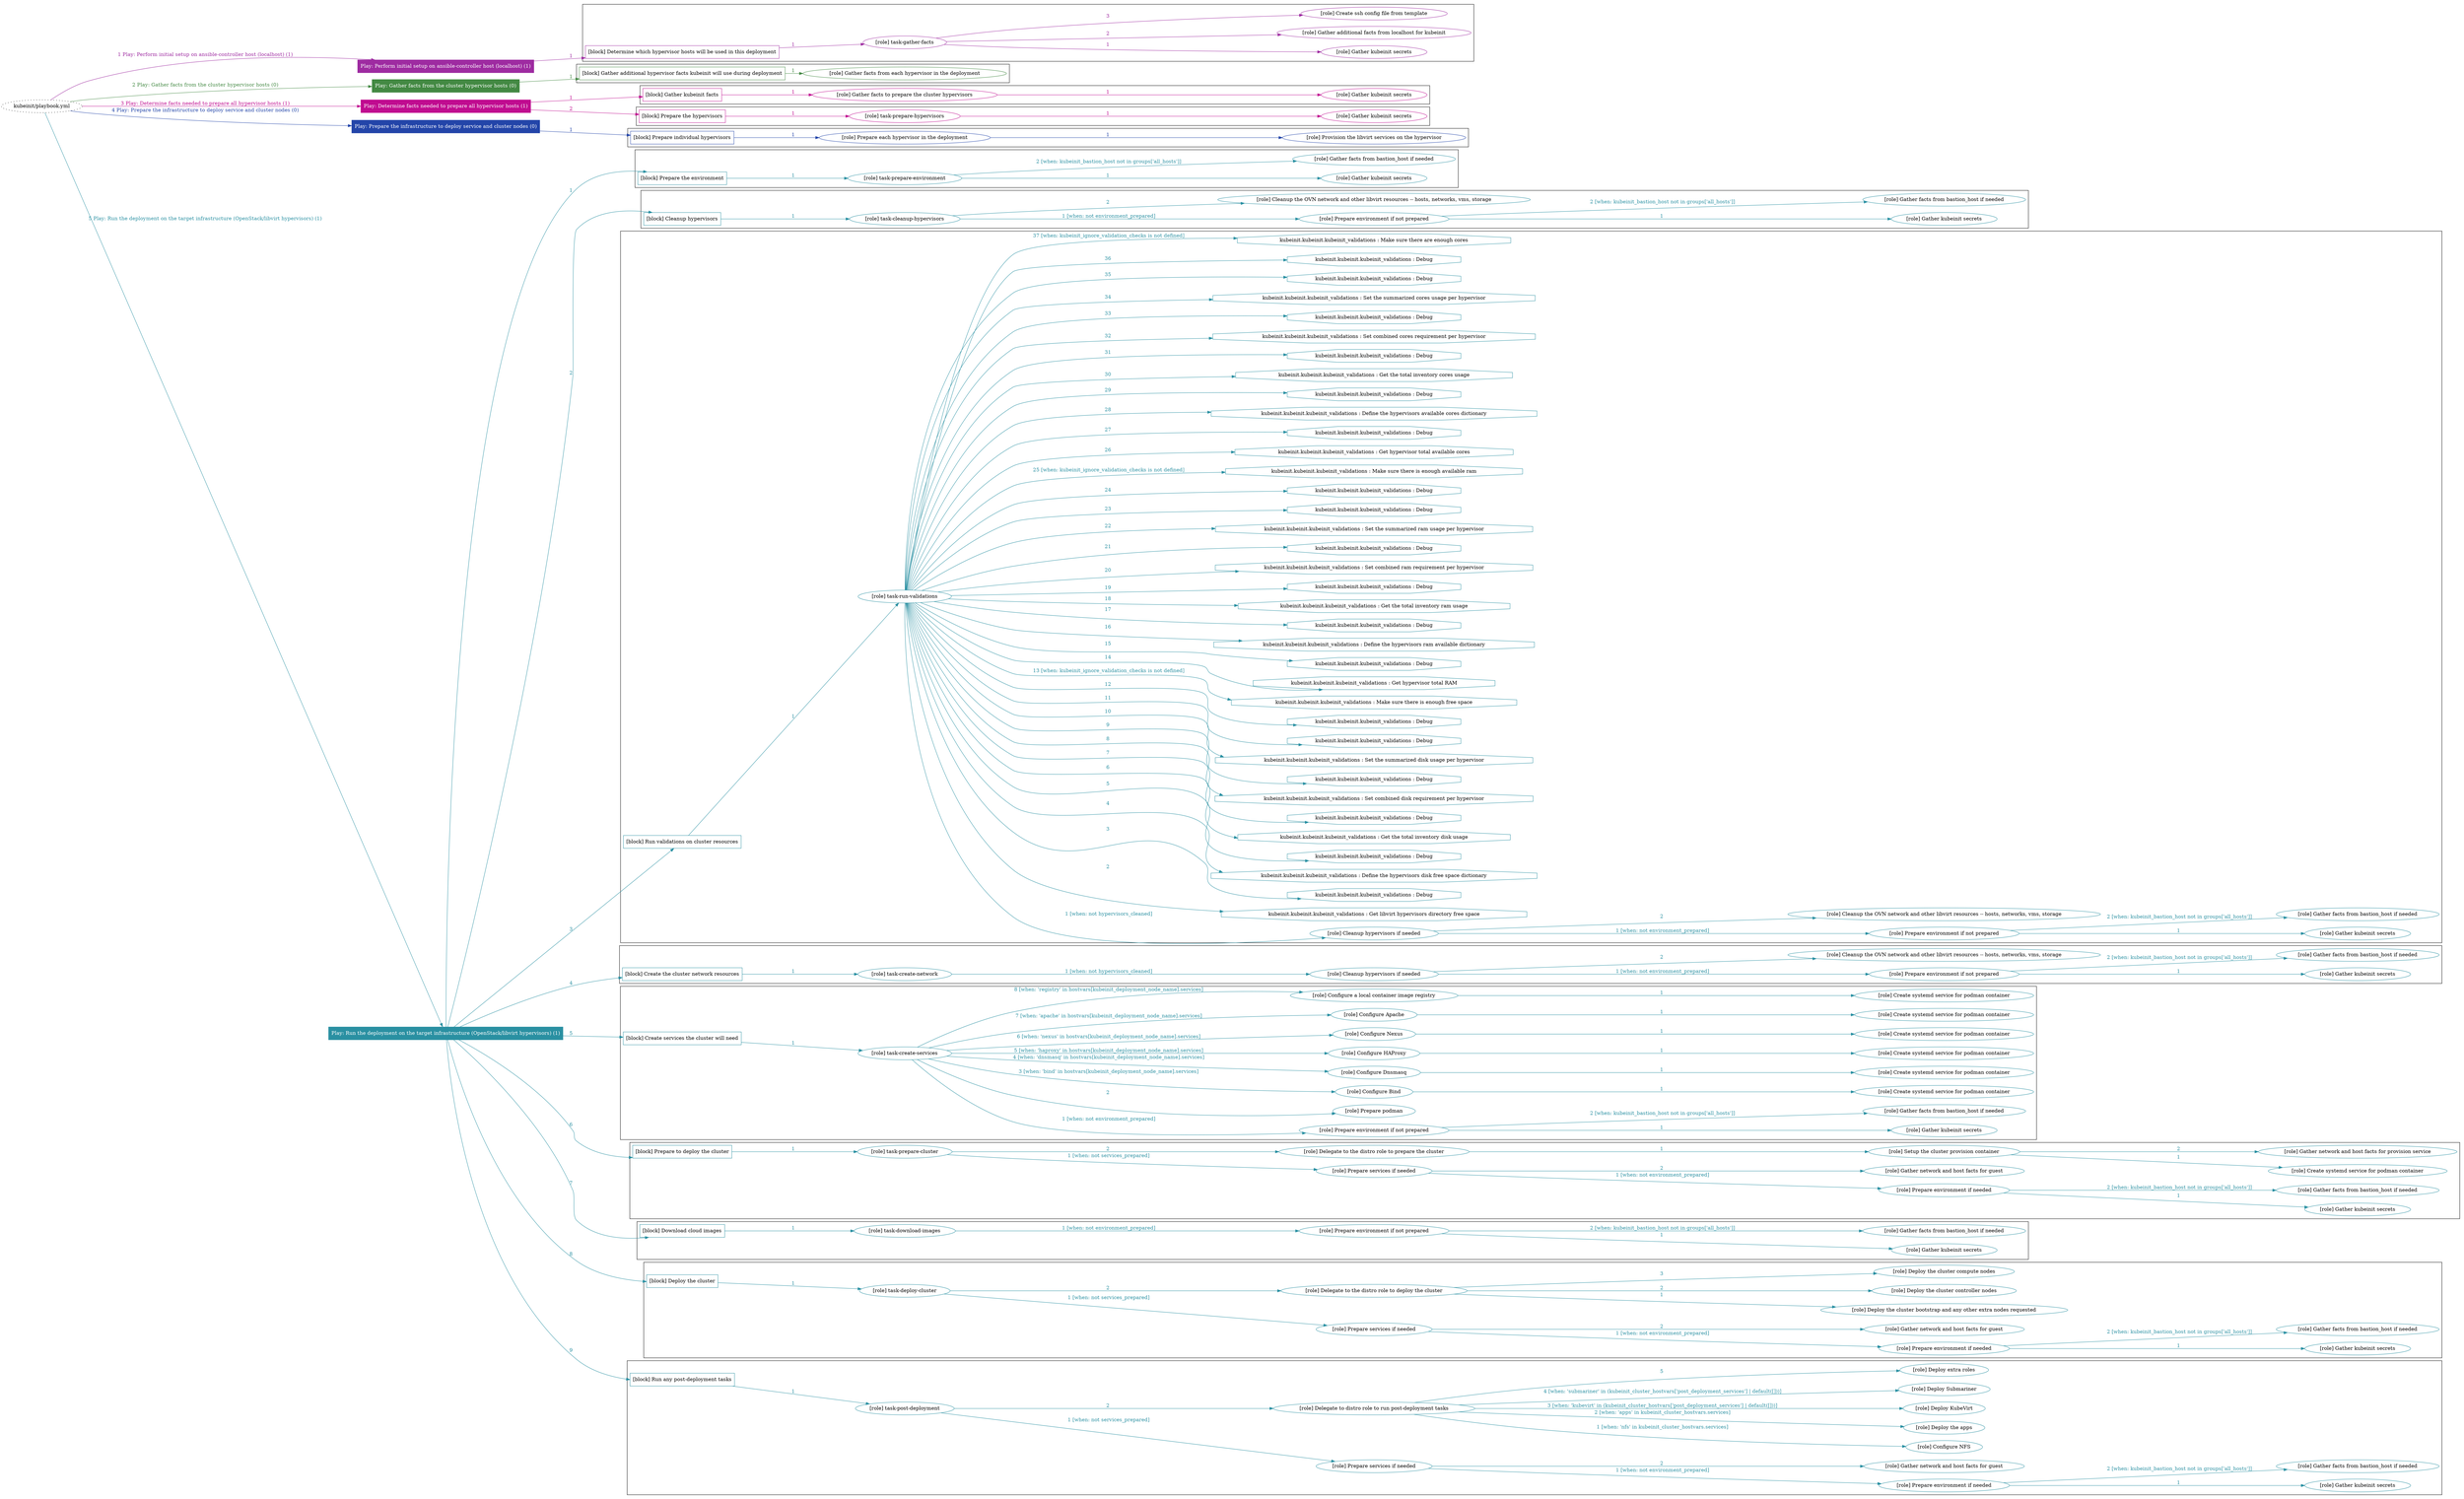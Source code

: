 digraph {
	graph [concentrate=true ordering=in rankdir=LR ratio=fill]
	edge [esep=5 sep=10]
	"kubeinit/playbook.yml" [URL="/home/runner/work/kubeinit/kubeinit/kubeinit/playbook.yml" id=playbook_9da1359c style=dotted]
	"kubeinit/playbook.yml" -> play_7f64442d [label="1 Play: Perform initial setup on ansible-controller host (localhost) (1)" color="#9e2ba1" fontcolor="#9e2ba1" id=edge_play_7f64442d labeltooltip="1 Play: Perform initial setup on ansible-controller host (localhost) (1)" tooltip="1 Play: Perform initial setup on ansible-controller host (localhost) (1)"]
	subgraph "Play: Perform initial setup on ansible-controller host (localhost) (1)" {
		play_7f64442d [label="Play: Perform initial setup on ansible-controller host (localhost) (1)" URL="/home/runner/work/kubeinit/kubeinit/kubeinit/playbook.yml" color="#9e2ba1" fontcolor="#ffffff" id=play_7f64442d shape=box style=filled tooltip=localhost]
		play_7f64442d -> block_b6aaacb3 [label=1 color="#9e2ba1" fontcolor="#9e2ba1" id=edge_block_b6aaacb3 labeltooltip=1 tooltip=1]
		subgraph cluster_block_b6aaacb3 {
			block_b6aaacb3 [label="[block] Determine which hypervisor hosts will be used in this deployment" URL="/home/runner/work/kubeinit/kubeinit/kubeinit/playbook.yml" color="#9e2ba1" id=block_b6aaacb3 labeltooltip="Determine which hypervisor hosts will be used in this deployment" shape=box tooltip="Determine which hypervisor hosts will be used in this deployment"]
			block_b6aaacb3 -> role_efca4f29 [label="1 " color="#9e2ba1" fontcolor="#9e2ba1" id=edge_role_efca4f29 labeltooltip="1 " tooltip="1 "]
			subgraph "task-gather-facts" {
				role_efca4f29 [label="[role] task-gather-facts" URL="/home/runner/work/kubeinit/kubeinit/kubeinit/playbook.yml" color="#9e2ba1" id=role_efca4f29 tooltip="task-gather-facts"]
				role_efca4f29 -> role_86757105 [label="1 " color="#9e2ba1" fontcolor="#9e2ba1" id=edge_role_86757105 labeltooltip="1 " tooltip="1 "]
				subgraph "Gather kubeinit secrets" {
					role_86757105 [label="[role] Gather kubeinit secrets" URL="/home/runner/.ansible/collections/ansible_collections/kubeinit/kubeinit/roles/kubeinit_prepare/tasks/build_hypervisors_group.yml" color="#9e2ba1" id=role_86757105 tooltip="Gather kubeinit secrets"]
				}
				role_efca4f29 -> role_de24a3c8 [label="2 " color="#9e2ba1" fontcolor="#9e2ba1" id=edge_role_de24a3c8 labeltooltip="2 " tooltip="2 "]
				subgraph "Gather additional facts from localhost for kubeinit" {
					role_de24a3c8 [label="[role] Gather additional facts from localhost for kubeinit" URL="/home/runner/.ansible/collections/ansible_collections/kubeinit/kubeinit/roles/kubeinit_prepare/tasks/build_hypervisors_group.yml" color="#9e2ba1" id=role_de24a3c8 tooltip="Gather additional facts from localhost for kubeinit"]
				}
				role_efca4f29 -> role_0205e8d5 [label="3 " color="#9e2ba1" fontcolor="#9e2ba1" id=edge_role_0205e8d5 labeltooltip="3 " tooltip="3 "]
				subgraph "Create ssh config file from template" {
					role_0205e8d5 [label="[role] Create ssh config file from template" URL="/home/runner/.ansible/collections/ansible_collections/kubeinit/kubeinit/roles/kubeinit_prepare/tasks/build_hypervisors_group.yml" color="#9e2ba1" id=role_0205e8d5 tooltip="Create ssh config file from template"]
				}
			}
		}
	}
	"kubeinit/playbook.yml" -> play_5200bbab [label="2 Play: Gather facts from the cluster hypervisor hosts (0)" color="#438943" fontcolor="#438943" id=edge_play_5200bbab labeltooltip="2 Play: Gather facts from the cluster hypervisor hosts (0)" tooltip="2 Play: Gather facts from the cluster hypervisor hosts (0)"]
	subgraph "Play: Gather facts from the cluster hypervisor hosts (0)" {
		play_5200bbab [label="Play: Gather facts from the cluster hypervisor hosts (0)" URL="/home/runner/work/kubeinit/kubeinit/kubeinit/playbook.yml" color="#438943" fontcolor="#ffffff" id=play_5200bbab shape=box style=filled tooltip="Play: Gather facts from the cluster hypervisor hosts (0)"]
		play_5200bbab -> block_ab7f1a4f [label=1 color="#438943" fontcolor="#438943" id=edge_block_ab7f1a4f labeltooltip=1 tooltip=1]
		subgraph cluster_block_ab7f1a4f {
			block_ab7f1a4f [label="[block] Gather additional hypervisor facts kubeinit will use during deployment" URL="/home/runner/work/kubeinit/kubeinit/kubeinit/playbook.yml" color="#438943" id=block_ab7f1a4f labeltooltip="Gather additional hypervisor facts kubeinit will use during deployment" shape=box tooltip="Gather additional hypervisor facts kubeinit will use during deployment"]
			block_ab7f1a4f -> role_bd5b520e [label="1 " color="#438943" fontcolor="#438943" id=edge_role_bd5b520e labeltooltip="1 " tooltip="1 "]
			subgraph "Gather facts from each hypervisor in the deployment" {
				role_bd5b520e [label="[role] Gather facts from each hypervisor in the deployment" URL="/home/runner/work/kubeinit/kubeinit/kubeinit/playbook.yml" color="#438943" id=role_bd5b520e tooltip="Gather facts from each hypervisor in the deployment"]
			}
		}
	}
	"kubeinit/playbook.yml" -> play_e105857c [label="3 Play: Determine facts needed to prepare all hypervisor hosts (1)" color="#c00c90" fontcolor="#c00c90" id=edge_play_e105857c labeltooltip="3 Play: Determine facts needed to prepare all hypervisor hosts (1)" tooltip="3 Play: Determine facts needed to prepare all hypervisor hosts (1)"]
	subgraph "Play: Determine facts needed to prepare all hypervisor hosts (1)" {
		play_e105857c [label="Play: Determine facts needed to prepare all hypervisor hosts (1)" URL="/home/runner/work/kubeinit/kubeinit/kubeinit/playbook.yml" color="#c00c90" fontcolor="#ffffff" id=play_e105857c shape=box style=filled tooltip=localhost]
		play_e105857c -> block_59d72d51 [label=1 color="#c00c90" fontcolor="#c00c90" id=edge_block_59d72d51 labeltooltip=1 tooltip=1]
		subgraph cluster_block_59d72d51 {
			block_59d72d51 [label="[block] Gather kubeinit facts" URL="/home/runner/work/kubeinit/kubeinit/kubeinit/playbook.yml" color="#c00c90" id=block_59d72d51 labeltooltip="Gather kubeinit facts" shape=box tooltip="Gather kubeinit facts"]
			block_59d72d51 -> role_6d2c828a [label="1 " color="#c00c90" fontcolor="#c00c90" id=edge_role_6d2c828a labeltooltip="1 " tooltip="1 "]
			subgraph "Gather facts to prepare the cluster hypervisors" {
				role_6d2c828a [label="[role] Gather facts to prepare the cluster hypervisors" URL="/home/runner/work/kubeinit/kubeinit/kubeinit/playbook.yml" color="#c00c90" id=role_6d2c828a tooltip="Gather facts to prepare the cluster hypervisors"]
				role_6d2c828a -> role_a77c5dec [label="1 " color="#c00c90" fontcolor="#c00c90" id=edge_role_a77c5dec labeltooltip="1 " tooltip="1 "]
				subgraph "Gather kubeinit secrets" {
					role_a77c5dec [label="[role] Gather kubeinit secrets" URL="/home/runner/.ansible/collections/ansible_collections/kubeinit/kubeinit/roles/kubeinit_prepare/tasks/gather_kubeinit_facts.yml" color="#c00c90" id=role_a77c5dec tooltip="Gather kubeinit secrets"]
				}
			}
		}
		play_e105857c -> block_024f4811 [label=2 color="#c00c90" fontcolor="#c00c90" id=edge_block_024f4811 labeltooltip=2 tooltip=2]
		subgraph cluster_block_024f4811 {
			block_024f4811 [label="[block] Prepare the hypervisors" URL="/home/runner/work/kubeinit/kubeinit/kubeinit/playbook.yml" color="#c00c90" id=block_024f4811 labeltooltip="Prepare the hypervisors" shape=box tooltip="Prepare the hypervisors"]
			block_024f4811 -> role_587d97c3 [label="1 " color="#c00c90" fontcolor="#c00c90" id=edge_role_587d97c3 labeltooltip="1 " tooltip="1 "]
			subgraph "task-prepare-hypervisors" {
				role_587d97c3 [label="[role] task-prepare-hypervisors" URL="/home/runner/work/kubeinit/kubeinit/kubeinit/playbook.yml" color="#c00c90" id=role_587d97c3 tooltip="task-prepare-hypervisors"]
				role_587d97c3 -> role_d887b729 [label="1 " color="#c00c90" fontcolor="#c00c90" id=edge_role_d887b729 labeltooltip="1 " tooltip="1 "]
				subgraph "Gather kubeinit secrets" {
					role_d887b729 [label="[role] Gather kubeinit secrets" URL="/home/runner/.ansible/collections/ansible_collections/kubeinit/kubeinit/roles/kubeinit_prepare/tasks/gather_kubeinit_facts.yml" color="#c00c90" id=role_d887b729 tooltip="Gather kubeinit secrets"]
				}
			}
		}
	}
	"kubeinit/playbook.yml" -> play_f095eff4 [label="4 Play: Prepare the infrastructure to deploy service and cluster nodes (0)" color="#2345a9" fontcolor="#2345a9" id=edge_play_f095eff4 labeltooltip="4 Play: Prepare the infrastructure to deploy service and cluster nodes (0)" tooltip="4 Play: Prepare the infrastructure to deploy service and cluster nodes (0)"]
	subgraph "Play: Prepare the infrastructure to deploy service and cluster nodes (0)" {
		play_f095eff4 [label="Play: Prepare the infrastructure to deploy service and cluster nodes (0)" URL="/home/runner/work/kubeinit/kubeinit/kubeinit/playbook.yml" color="#2345a9" fontcolor="#ffffff" id=play_f095eff4 shape=box style=filled tooltip="Play: Prepare the infrastructure to deploy service and cluster nodes (0)"]
		play_f095eff4 -> block_3cf4b94a [label=1 color="#2345a9" fontcolor="#2345a9" id=edge_block_3cf4b94a labeltooltip=1 tooltip=1]
		subgraph cluster_block_3cf4b94a {
			block_3cf4b94a [label="[block] Prepare individual hypervisors" URL="/home/runner/work/kubeinit/kubeinit/kubeinit/playbook.yml" color="#2345a9" id=block_3cf4b94a labeltooltip="Prepare individual hypervisors" shape=box tooltip="Prepare individual hypervisors"]
			block_3cf4b94a -> role_e08fcc13 [label="1 " color="#2345a9" fontcolor="#2345a9" id=edge_role_e08fcc13 labeltooltip="1 " tooltip="1 "]
			subgraph "Prepare each hypervisor in the deployment" {
				role_e08fcc13 [label="[role] Prepare each hypervisor in the deployment" URL="/home/runner/work/kubeinit/kubeinit/kubeinit/playbook.yml" color="#2345a9" id=role_e08fcc13 tooltip="Prepare each hypervisor in the deployment"]
				role_e08fcc13 -> role_46655452 [label="1 " color="#2345a9" fontcolor="#2345a9" id=edge_role_46655452 labeltooltip="1 " tooltip="1 "]
				subgraph "Provision the libvirt services on the hypervisor" {
					role_46655452 [label="[role] Provision the libvirt services on the hypervisor" URL="/home/runner/.ansible/collections/ansible_collections/kubeinit/kubeinit/roles/kubeinit_prepare/tasks/prepare_hypervisor.yml" color="#2345a9" id=role_46655452 tooltip="Provision the libvirt services on the hypervisor"]
				}
			}
		}
	}
	"kubeinit/playbook.yml" -> play_fce689bc [label="5 Play: Run the deployment on the target infrastructure (OpenStack/libvirt hypervisors) (1)" color="#2a90a2" fontcolor="#2a90a2" id=edge_play_fce689bc labeltooltip="5 Play: Run the deployment on the target infrastructure (OpenStack/libvirt hypervisors) (1)" tooltip="5 Play: Run the deployment on the target infrastructure (OpenStack/libvirt hypervisors) (1)"]
	subgraph "Play: Run the deployment on the target infrastructure (OpenStack/libvirt hypervisors) (1)" {
		play_fce689bc [label="Play: Run the deployment on the target infrastructure (OpenStack/libvirt hypervisors) (1)" URL="/home/runner/work/kubeinit/kubeinit/kubeinit/playbook.yml" color="#2a90a2" fontcolor="#ffffff" id=play_fce689bc shape=box style=filled tooltip=localhost]
		play_fce689bc -> block_372d1aec [label=1 color="#2a90a2" fontcolor="#2a90a2" id=edge_block_372d1aec labeltooltip=1 tooltip=1]
		subgraph cluster_block_372d1aec {
			block_372d1aec [label="[block] Prepare the environment" URL="/home/runner/work/kubeinit/kubeinit/kubeinit/playbook.yml" color="#2a90a2" id=block_372d1aec labeltooltip="Prepare the environment" shape=box tooltip="Prepare the environment"]
			block_372d1aec -> role_ec3cc828 [label="1 " color="#2a90a2" fontcolor="#2a90a2" id=edge_role_ec3cc828 labeltooltip="1 " tooltip="1 "]
			subgraph "task-prepare-environment" {
				role_ec3cc828 [label="[role] task-prepare-environment" URL="/home/runner/work/kubeinit/kubeinit/kubeinit/playbook.yml" color="#2a90a2" id=role_ec3cc828 tooltip="task-prepare-environment"]
				role_ec3cc828 -> role_49674ea1 [label="1 " color="#2a90a2" fontcolor="#2a90a2" id=edge_role_49674ea1 labeltooltip="1 " tooltip="1 "]
				subgraph "Gather kubeinit secrets" {
					role_49674ea1 [label="[role] Gather kubeinit secrets" URL="/home/runner/.ansible/collections/ansible_collections/kubeinit/kubeinit/roles/kubeinit_prepare/tasks/gather_kubeinit_facts.yml" color="#2a90a2" id=role_49674ea1 tooltip="Gather kubeinit secrets"]
				}
				role_ec3cc828 -> role_fcb66aae [label="2 [when: kubeinit_bastion_host not in groups['all_hosts']]" color="#2a90a2" fontcolor="#2a90a2" id=edge_role_fcb66aae labeltooltip="2 [when: kubeinit_bastion_host not in groups['all_hosts']]" tooltip="2 [when: kubeinit_bastion_host not in groups['all_hosts']]"]
				subgraph "Gather facts from bastion_host if needed" {
					role_fcb66aae [label="[role] Gather facts from bastion_host if needed" URL="/home/runner/.ansible/collections/ansible_collections/kubeinit/kubeinit/roles/kubeinit_prepare/tasks/main.yml" color="#2a90a2" id=role_fcb66aae tooltip="Gather facts from bastion_host if needed"]
				}
			}
		}
		play_fce689bc -> block_f15e83fb [label=2 color="#2a90a2" fontcolor="#2a90a2" id=edge_block_f15e83fb labeltooltip=2 tooltip=2]
		subgraph cluster_block_f15e83fb {
			block_f15e83fb [label="[block] Cleanup hypervisors" URL="/home/runner/work/kubeinit/kubeinit/kubeinit/playbook.yml" color="#2a90a2" id=block_f15e83fb labeltooltip="Cleanup hypervisors" shape=box tooltip="Cleanup hypervisors"]
			block_f15e83fb -> role_4a313162 [label="1 " color="#2a90a2" fontcolor="#2a90a2" id=edge_role_4a313162 labeltooltip="1 " tooltip="1 "]
			subgraph "task-cleanup-hypervisors" {
				role_4a313162 [label="[role] task-cleanup-hypervisors" URL="/home/runner/work/kubeinit/kubeinit/kubeinit/playbook.yml" color="#2a90a2" id=role_4a313162 tooltip="task-cleanup-hypervisors"]
				role_4a313162 -> role_0d59a932 [label="1 [when: not environment_prepared]" color="#2a90a2" fontcolor="#2a90a2" id=edge_role_0d59a932 labeltooltip="1 [when: not environment_prepared]" tooltip="1 [when: not environment_prepared]"]
				subgraph "Prepare environment if not prepared" {
					role_0d59a932 [label="[role] Prepare environment if not prepared" URL="/home/runner/.ansible/collections/ansible_collections/kubeinit/kubeinit/roles/kubeinit_libvirt/tasks/cleanup_hypervisors.yml" color="#2a90a2" id=role_0d59a932 tooltip="Prepare environment if not prepared"]
					role_0d59a932 -> role_686aaf98 [label="1 " color="#2a90a2" fontcolor="#2a90a2" id=edge_role_686aaf98 labeltooltip="1 " tooltip="1 "]
					subgraph "Gather kubeinit secrets" {
						role_686aaf98 [label="[role] Gather kubeinit secrets" URL="/home/runner/.ansible/collections/ansible_collections/kubeinit/kubeinit/roles/kubeinit_prepare/tasks/gather_kubeinit_facts.yml" color="#2a90a2" id=role_686aaf98 tooltip="Gather kubeinit secrets"]
					}
					role_0d59a932 -> role_374347b8 [label="2 [when: kubeinit_bastion_host not in groups['all_hosts']]" color="#2a90a2" fontcolor="#2a90a2" id=edge_role_374347b8 labeltooltip="2 [when: kubeinit_bastion_host not in groups['all_hosts']]" tooltip="2 [when: kubeinit_bastion_host not in groups['all_hosts']]"]
					subgraph "Gather facts from bastion_host if needed" {
						role_374347b8 [label="[role] Gather facts from bastion_host if needed" URL="/home/runner/.ansible/collections/ansible_collections/kubeinit/kubeinit/roles/kubeinit_prepare/tasks/main.yml" color="#2a90a2" id=role_374347b8 tooltip="Gather facts from bastion_host if needed"]
					}
				}
				role_4a313162 -> role_9157167c [label="2 " color="#2a90a2" fontcolor="#2a90a2" id=edge_role_9157167c labeltooltip="2 " tooltip="2 "]
				subgraph "Cleanup the OVN network and other libvirt resources -- hosts, networks, vms, storage" {
					role_9157167c [label="[role] Cleanup the OVN network and other libvirt resources -- hosts, networks, vms, storage" URL="/home/runner/.ansible/collections/ansible_collections/kubeinit/kubeinit/roles/kubeinit_libvirt/tasks/cleanup_hypervisors.yml" color="#2a90a2" id=role_9157167c tooltip="Cleanup the OVN network and other libvirt resources -- hosts, networks, vms, storage"]
				}
			}
		}
		play_fce689bc -> block_2246c96c [label=3 color="#2a90a2" fontcolor="#2a90a2" id=edge_block_2246c96c labeltooltip=3 tooltip=3]
		subgraph cluster_block_2246c96c {
			block_2246c96c [label="[block] Run validations on cluster resources" URL="/home/runner/work/kubeinit/kubeinit/kubeinit/playbook.yml" color="#2a90a2" id=block_2246c96c labeltooltip="Run validations on cluster resources" shape=box tooltip="Run validations on cluster resources"]
			block_2246c96c -> role_5fac0c95 [label="1 " color="#2a90a2" fontcolor="#2a90a2" id=edge_role_5fac0c95 labeltooltip="1 " tooltip="1 "]
			subgraph "task-run-validations" {
				role_5fac0c95 [label="[role] task-run-validations" URL="/home/runner/work/kubeinit/kubeinit/kubeinit/playbook.yml" color="#2a90a2" id=role_5fac0c95 tooltip="task-run-validations"]
				role_5fac0c95 -> role_4a6cd811 [label="1 [when: not hypervisors_cleaned]" color="#2a90a2" fontcolor="#2a90a2" id=edge_role_4a6cd811 labeltooltip="1 [when: not hypervisors_cleaned]" tooltip="1 [when: not hypervisors_cleaned]"]
				subgraph "Cleanup hypervisors if needed" {
					role_4a6cd811 [label="[role] Cleanup hypervisors if needed" URL="/home/runner/.ansible/collections/ansible_collections/kubeinit/kubeinit/roles/kubeinit_validations/tasks/main.yml" color="#2a90a2" id=role_4a6cd811 tooltip="Cleanup hypervisors if needed"]
					role_4a6cd811 -> role_276d938c [label="1 [when: not environment_prepared]" color="#2a90a2" fontcolor="#2a90a2" id=edge_role_276d938c labeltooltip="1 [when: not environment_prepared]" tooltip="1 [when: not environment_prepared]"]
					subgraph "Prepare environment if not prepared" {
						role_276d938c [label="[role] Prepare environment if not prepared" URL="/home/runner/.ansible/collections/ansible_collections/kubeinit/kubeinit/roles/kubeinit_libvirt/tasks/cleanup_hypervisors.yml" color="#2a90a2" id=role_276d938c tooltip="Prepare environment if not prepared"]
						role_276d938c -> role_e17868c7 [label="1 " color="#2a90a2" fontcolor="#2a90a2" id=edge_role_e17868c7 labeltooltip="1 " tooltip="1 "]
						subgraph "Gather kubeinit secrets" {
							role_e17868c7 [label="[role] Gather kubeinit secrets" URL="/home/runner/.ansible/collections/ansible_collections/kubeinit/kubeinit/roles/kubeinit_prepare/tasks/gather_kubeinit_facts.yml" color="#2a90a2" id=role_e17868c7 tooltip="Gather kubeinit secrets"]
						}
						role_276d938c -> role_52f8586d [label="2 [when: kubeinit_bastion_host not in groups['all_hosts']]" color="#2a90a2" fontcolor="#2a90a2" id=edge_role_52f8586d labeltooltip="2 [when: kubeinit_bastion_host not in groups['all_hosts']]" tooltip="2 [when: kubeinit_bastion_host not in groups['all_hosts']]"]
						subgraph "Gather facts from bastion_host if needed" {
							role_52f8586d [label="[role] Gather facts from bastion_host if needed" URL="/home/runner/.ansible/collections/ansible_collections/kubeinit/kubeinit/roles/kubeinit_prepare/tasks/main.yml" color="#2a90a2" id=role_52f8586d tooltip="Gather facts from bastion_host if needed"]
						}
					}
					role_4a6cd811 -> role_4634f246 [label="2 " color="#2a90a2" fontcolor="#2a90a2" id=edge_role_4634f246 labeltooltip="2 " tooltip="2 "]
					subgraph "Cleanup the OVN network and other libvirt resources -- hosts, networks, vms, storage" {
						role_4634f246 [label="[role] Cleanup the OVN network and other libvirt resources -- hosts, networks, vms, storage" URL="/home/runner/.ansible/collections/ansible_collections/kubeinit/kubeinit/roles/kubeinit_libvirt/tasks/cleanup_hypervisors.yml" color="#2a90a2" id=role_4634f246 tooltip="Cleanup the OVN network and other libvirt resources -- hosts, networks, vms, storage"]
					}
				}
				task_f72e33f0 [label="kubeinit.kubeinit.kubeinit_validations : Get libvirt hypervisors directory free space" URL="/home/runner/.ansible/collections/ansible_collections/kubeinit/kubeinit/roles/kubeinit_validations/tasks/10_libvirt_free_space.yml" color="#2a90a2" id=task_f72e33f0 shape=octagon tooltip="kubeinit.kubeinit.kubeinit_validations : Get libvirt hypervisors directory free space"]
				role_5fac0c95 -> task_f72e33f0 [label="2 " color="#2a90a2" fontcolor="#2a90a2" id=edge_task_f72e33f0 labeltooltip="2 " tooltip="2 "]
				task_78da0e5c [label="kubeinit.kubeinit.kubeinit_validations : Debug" URL="/home/runner/.ansible/collections/ansible_collections/kubeinit/kubeinit/roles/kubeinit_validations/tasks/10_libvirt_free_space.yml" color="#2a90a2" id=task_78da0e5c shape=octagon tooltip="kubeinit.kubeinit.kubeinit_validations : Debug"]
				role_5fac0c95 -> task_78da0e5c [label="3 " color="#2a90a2" fontcolor="#2a90a2" id=edge_task_78da0e5c labeltooltip="3 " tooltip="3 "]
				task_0576c70e [label="kubeinit.kubeinit.kubeinit_validations : Define the hypervisors disk free space dictionary" URL="/home/runner/.ansible/collections/ansible_collections/kubeinit/kubeinit/roles/kubeinit_validations/tasks/10_libvirt_free_space.yml" color="#2a90a2" id=task_0576c70e shape=octagon tooltip="kubeinit.kubeinit.kubeinit_validations : Define the hypervisors disk free space dictionary"]
				role_5fac0c95 -> task_0576c70e [label="4 " color="#2a90a2" fontcolor="#2a90a2" id=edge_task_0576c70e labeltooltip="4 " tooltip="4 "]
				task_3d7d4668 [label="kubeinit.kubeinit.kubeinit_validations : Debug" URL="/home/runner/.ansible/collections/ansible_collections/kubeinit/kubeinit/roles/kubeinit_validations/tasks/10_libvirt_free_space.yml" color="#2a90a2" id=task_3d7d4668 shape=octagon tooltip="kubeinit.kubeinit.kubeinit_validations : Debug"]
				role_5fac0c95 -> task_3d7d4668 [label="5 " color="#2a90a2" fontcolor="#2a90a2" id=edge_task_3d7d4668 labeltooltip="5 " tooltip="5 "]
				task_405d45de [label="kubeinit.kubeinit.kubeinit_validations : Get the total inventory disk usage" URL="/home/runner/.ansible/collections/ansible_collections/kubeinit/kubeinit/roles/kubeinit_validations/tasks/10_libvirt_free_space.yml" color="#2a90a2" id=task_405d45de shape=octagon tooltip="kubeinit.kubeinit.kubeinit_validations : Get the total inventory disk usage"]
				role_5fac0c95 -> task_405d45de [label="6 " color="#2a90a2" fontcolor="#2a90a2" id=edge_task_405d45de labeltooltip="6 " tooltip="6 "]
				task_4f4b1e0f [label="kubeinit.kubeinit.kubeinit_validations : Debug" URL="/home/runner/.ansible/collections/ansible_collections/kubeinit/kubeinit/roles/kubeinit_validations/tasks/10_libvirt_free_space.yml" color="#2a90a2" id=task_4f4b1e0f shape=octagon tooltip="kubeinit.kubeinit.kubeinit_validations : Debug"]
				role_5fac0c95 -> task_4f4b1e0f [label="7 " color="#2a90a2" fontcolor="#2a90a2" id=edge_task_4f4b1e0f labeltooltip="7 " tooltip="7 "]
				task_d73fa044 [label="kubeinit.kubeinit.kubeinit_validations : Set combined disk requirement per hypervisor" URL="/home/runner/.ansible/collections/ansible_collections/kubeinit/kubeinit/roles/kubeinit_validations/tasks/10_libvirt_free_space.yml" color="#2a90a2" id=task_d73fa044 shape=octagon tooltip="kubeinit.kubeinit.kubeinit_validations : Set combined disk requirement per hypervisor"]
				role_5fac0c95 -> task_d73fa044 [label="8 " color="#2a90a2" fontcolor="#2a90a2" id=edge_task_d73fa044 labeltooltip="8 " tooltip="8 "]
				task_d6a64e4d [label="kubeinit.kubeinit.kubeinit_validations : Debug" URL="/home/runner/.ansible/collections/ansible_collections/kubeinit/kubeinit/roles/kubeinit_validations/tasks/10_libvirt_free_space.yml" color="#2a90a2" id=task_d6a64e4d shape=octagon tooltip="kubeinit.kubeinit.kubeinit_validations : Debug"]
				role_5fac0c95 -> task_d6a64e4d [label="9 " color="#2a90a2" fontcolor="#2a90a2" id=edge_task_d6a64e4d labeltooltip="9 " tooltip="9 "]
				task_674f39f3 [label="kubeinit.kubeinit.kubeinit_validations : Set the summarized disk usage per hypervisor" URL="/home/runner/.ansible/collections/ansible_collections/kubeinit/kubeinit/roles/kubeinit_validations/tasks/10_libvirt_free_space.yml" color="#2a90a2" id=task_674f39f3 shape=octagon tooltip="kubeinit.kubeinit.kubeinit_validations : Set the summarized disk usage per hypervisor"]
				role_5fac0c95 -> task_674f39f3 [label="10 " color="#2a90a2" fontcolor="#2a90a2" id=edge_task_674f39f3 labeltooltip="10 " tooltip="10 "]
				task_478f4831 [label="kubeinit.kubeinit.kubeinit_validations : Debug" URL="/home/runner/.ansible/collections/ansible_collections/kubeinit/kubeinit/roles/kubeinit_validations/tasks/10_libvirt_free_space.yml" color="#2a90a2" id=task_478f4831 shape=octagon tooltip="kubeinit.kubeinit.kubeinit_validations : Debug"]
				role_5fac0c95 -> task_478f4831 [label="11 " color="#2a90a2" fontcolor="#2a90a2" id=edge_task_478f4831 labeltooltip="11 " tooltip="11 "]
				task_5860c421 [label="kubeinit.kubeinit.kubeinit_validations : Debug" URL="/home/runner/.ansible/collections/ansible_collections/kubeinit/kubeinit/roles/kubeinit_validations/tasks/10_libvirt_free_space.yml" color="#2a90a2" id=task_5860c421 shape=octagon tooltip="kubeinit.kubeinit.kubeinit_validations : Debug"]
				role_5fac0c95 -> task_5860c421 [label="12 " color="#2a90a2" fontcolor="#2a90a2" id=edge_task_5860c421 labeltooltip="12 " tooltip="12 "]
				task_a7e24714 [label="kubeinit.kubeinit.kubeinit_validations : Make sure there is enough free space" URL="/home/runner/.ansible/collections/ansible_collections/kubeinit/kubeinit/roles/kubeinit_validations/tasks/10_libvirt_free_space.yml" color="#2a90a2" id=task_a7e24714 shape=octagon tooltip="kubeinit.kubeinit.kubeinit_validations : Make sure there is enough free space"]
				role_5fac0c95 -> task_a7e24714 [label="13 [when: kubeinit_ignore_validation_checks is not defined]" color="#2a90a2" fontcolor="#2a90a2" id=edge_task_a7e24714 labeltooltip="13 [when: kubeinit_ignore_validation_checks is not defined]" tooltip="13 [when: kubeinit_ignore_validation_checks is not defined]"]
				task_3809dcb1 [label="kubeinit.kubeinit.kubeinit_validations : Get hypervisor total RAM" URL="/home/runner/.ansible/collections/ansible_collections/kubeinit/kubeinit/roles/kubeinit_validations/tasks/20_libvirt_available_ram.yml" color="#2a90a2" id=task_3809dcb1 shape=octagon tooltip="kubeinit.kubeinit.kubeinit_validations : Get hypervisor total RAM"]
				role_5fac0c95 -> task_3809dcb1 [label="14 " color="#2a90a2" fontcolor="#2a90a2" id=edge_task_3809dcb1 labeltooltip="14 " tooltip="14 "]
				task_c964aa69 [label="kubeinit.kubeinit.kubeinit_validations : Debug" URL="/home/runner/.ansible/collections/ansible_collections/kubeinit/kubeinit/roles/kubeinit_validations/tasks/20_libvirt_available_ram.yml" color="#2a90a2" id=task_c964aa69 shape=octagon tooltip="kubeinit.kubeinit.kubeinit_validations : Debug"]
				role_5fac0c95 -> task_c964aa69 [label="15 " color="#2a90a2" fontcolor="#2a90a2" id=edge_task_c964aa69 labeltooltip="15 " tooltip="15 "]
				task_297a5f29 [label="kubeinit.kubeinit.kubeinit_validations : Define the hypervisors ram available dictionary" URL="/home/runner/.ansible/collections/ansible_collections/kubeinit/kubeinit/roles/kubeinit_validations/tasks/20_libvirt_available_ram.yml" color="#2a90a2" id=task_297a5f29 shape=octagon tooltip="kubeinit.kubeinit.kubeinit_validations : Define the hypervisors ram available dictionary"]
				role_5fac0c95 -> task_297a5f29 [label="16 " color="#2a90a2" fontcolor="#2a90a2" id=edge_task_297a5f29 labeltooltip="16 " tooltip="16 "]
				task_988dd945 [label="kubeinit.kubeinit.kubeinit_validations : Debug" URL="/home/runner/.ansible/collections/ansible_collections/kubeinit/kubeinit/roles/kubeinit_validations/tasks/20_libvirt_available_ram.yml" color="#2a90a2" id=task_988dd945 shape=octagon tooltip="kubeinit.kubeinit.kubeinit_validations : Debug"]
				role_5fac0c95 -> task_988dd945 [label="17 " color="#2a90a2" fontcolor="#2a90a2" id=edge_task_988dd945 labeltooltip="17 " tooltip="17 "]
				task_2eba5d3d [label="kubeinit.kubeinit.kubeinit_validations : Get the total inventory ram usage" URL="/home/runner/.ansible/collections/ansible_collections/kubeinit/kubeinit/roles/kubeinit_validations/tasks/20_libvirt_available_ram.yml" color="#2a90a2" id=task_2eba5d3d shape=octagon tooltip="kubeinit.kubeinit.kubeinit_validations : Get the total inventory ram usage"]
				role_5fac0c95 -> task_2eba5d3d [label="18 " color="#2a90a2" fontcolor="#2a90a2" id=edge_task_2eba5d3d labeltooltip="18 " tooltip="18 "]
				task_1b3f0f1c [label="kubeinit.kubeinit.kubeinit_validations : Debug" URL="/home/runner/.ansible/collections/ansible_collections/kubeinit/kubeinit/roles/kubeinit_validations/tasks/20_libvirt_available_ram.yml" color="#2a90a2" id=task_1b3f0f1c shape=octagon tooltip="kubeinit.kubeinit.kubeinit_validations : Debug"]
				role_5fac0c95 -> task_1b3f0f1c [label="19 " color="#2a90a2" fontcolor="#2a90a2" id=edge_task_1b3f0f1c labeltooltip="19 " tooltip="19 "]
				task_59d25fd0 [label="kubeinit.kubeinit.kubeinit_validations : Set combined ram requirement per hypervisor" URL="/home/runner/.ansible/collections/ansible_collections/kubeinit/kubeinit/roles/kubeinit_validations/tasks/20_libvirt_available_ram.yml" color="#2a90a2" id=task_59d25fd0 shape=octagon tooltip="kubeinit.kubeinit.kubeinit_validations : Set combined ram requirement per hypervisor"]
				role_5fac0c95 -> task_59d25fd0 [label="20 " color="#2a90a2" fontcolor="#2a90a2" id=edge_task_59d25fd0 labeltooltip="20 " tooltip="20 "]
				task_d9590e4f [label="kubeinit.kubeinit.kubeinit_validations : Debug" URL="/home/runner/.ansible/collections/ansible_collections/kubeinit/kubeinit/roles/kubeinit_validations/tasks/20_libvirt_available_ram.yml" color="#2a90a2" id=task_d9590e4f shape=octagon tooltip="kubeinit.kubeinit.kubeinit_validations : Debug"]
				role_5fac0c95 -> task_d9590e4f [label="21 " color="#2a90a2" fontcolor="#2a90a2" id=edge_task_d9590e4f labeltooltip="21 " tooltip="21 "]
				task_1ece1fe9 [label="kubeinit.kubeinit.kubeinit_validations : Set the summarized ram usage per hypervisor" URL="/home/runner/.ansible/collections/ansible_collections/kubeinit/kubeinit/roles/kubeinit_validations/tasks/20_libvirt_available_ram.yml" color="#2a90a2" id=task_1ece1fe9 shape=octagon tooltip="kubeinit.kubeinit.kubeinit_validations : Set the summarized ram usage per hypervisor"]
				role_5fac0c95 -> task_1ece1fe9 [label="22 " color="#2a90a2" fontcolor="#2a90a2" id=edge_task_1ece1fe9 labeltooltip="22 " tooltip="22 "]
				task_7552448e [label="kubeinit.kubeinit.kubeinit_validations : Debug" URL="/home/runner/.ansible/collections/ansible_collections/kubeinit/kubeinit/roles/kubeinit_validations/tasks/20_libvirt_available_ram.yml" color="#2a90a2" id=task_7552448e shape=octagon tooltip="kubeinit.kubeinit.kubeinit_validations : Debug"]
				role_5fac0c95 -> task_7552448e [label="23 " color="#2a90a2" fontcolor="#2a90a2" id=edge_task_7552448e labeltooltip="23 " tooltip="23 "]
				task_2668b278 [label="kubeinit.kubeinit.kubeinit_validations : Debug" URL="/home/runner/.ansible/collections/ansible_collections/kubeinit/kubeinit/roles/kubeinit_validations/tasks/20_libvirt_available_ram.yml" color="#2a90a2" id=task_2668b278 shape=octagon tooltip="kubeinit.kubeinit.kubeinit_validations : Debug"]
				role_5fac0c95 -> task_2668b278 [label="24 " color="#2a90a2" fontcolor="#2a90a2" id=edge_task_2668b278 labeltooltip="24 " tooltip="24 "]
				task_27e8aa2f [label="kubeinit.kubeinit.kubeinit_validations : Make sure there is enough available ram" URL="/home/runner/.ansible/collections/ansible_collections/kubeinit/kubeinit/roles/kubeinit_validations/tasks/20_libvirt_available_ram.yml" color="#2a90a2" id=task_27e8aa2f shape=octagon tooltip="kubeinit.kubeinit.kubeinit_validations : Make sure there is enough available ram"]
				role_5fac0c95 -> task_27e8aa2f [label="25 [when: kubeinit_ignore_validation_checks is not defined]" color="#2a90a2" fontcolor="#2a90a2" id=edge_task_27e8aa2f labeltooltip="25 [when: kubeinit_ignore_validation_checks is not defined]" tooltip="25 [when: kubeinit_ignore_validation_checks is not defined]"]
				task_d9f3442c [label="kubeinit.kubeinit.kubeinit_validations : Get hypervisor total available cores" URL="/home/runner/.ansible/collections/ansible_collections/kubeinit/kubeinit/roles/kubeinit_validations/tasks/30_libvirt_check_cpu_cores.yml" color="#2a90a2" id=task_d9f3442c shape=octagon tooltip="kubeinit.kubeinit.kubeinit_validations : Get hypervisor total available cores"]
				role_5fac0c95 -> task_d9f3442c [label="26 " color="#2a90a2" fontcolor="#2a90a2" id=edge_task_d9f3442c labeltooltip="26 " tooltip="26 "]
				task_eac71ff2 [label="kubeinit.kubeinit.kubeinit_validations : Debug" URL="/home/runner/.ansible/collections/ansible_collections/kubeinit/kubeinit/roles/kubeinit_validations/tasks/30_libvirt_check_cpu_cores.yml" color="#2a90a2" id=task_eac71ff2 shape=octagon tooltip="kubeinit.kubeinit.kubeinit_validations : Debug"]
				role_5fac0c95 -> task_eac71ff2 [label="27 " color="#2a90a2" fontcolor="#2a90a2" id=edge_task_eac71ff2 labeltooltip="27 " tooltip="27 "]
				task_b641a423 [label="kubeinit.kubeinit.kubeinit_validations : Define the hypervisors available cores dictionary" URL="/home/runner/.ansible/collections/ansible_collections/kubeinit/kubeinit/roles/kubeinit_validations/tasks/30_libvirt_check_cpu_cores.yml" color="#2a90a2" id=task_b641a423 shape=octagon tooltip="kubeinit.kubeinit.kubeinit_validations : Define the hypervisors available cores dictionary"]
				role_5fac0c95 -> task_b641a423 [label="28 " color="#2a90a2" fontcolor="#2a90a2" id=edge_task_b641a423 labeltooltip="28 " tooltip="28 "]
				task_e14023d7 [label="kubeinit.kubeinit.kubeinit_validations : Debug" URL="/home/runner/.ansible/collections/ansible_collections/kubeinit/kubeinit/roles/kubeinit_validations/tasks/30_libvirt_check_cpu_cores.yml" color="#2a90a2" id=task_e14023d7 shape=octagon tooltip="kubeinit.kubeinit.kubeinit_validations : Debug"]
				role_5fac0c95 -> task_e14023d7 [label="29 " color="#2a90a2" fontcolor="#2a90a2" id=edge_task_e14023d7 labeltooltip="29 " tooltip="29 "]
				task_424100db [label="kubeinit.kubeinit.kubeinit_validations : Get the total inventory cores usage" URL="/home/runner/.ansible/collections/ansible_collections/kubeinit/kubeinit/roles/kubeinit_validations/tasks/30_libvirt_check_cpu_cores.yml" color="#2a90a2" id=task_424100db shape=octagon tooltip="kubeinit.kubeinit.kubeinit_validations : Get the total inventory cores usage"]
				role_5fac0c95 -> task_424100db [label="30 " color="#2a90a2" fontcolor="#2a90a2" id=edge_task_424100db labeltooltip="30 " tooltip="30 "]
				task_9899a1d6 [label="kubeinit.kubeinit.kubeinit_validations : Debug" URL="/home/runner/.ansible/collections/ansible_collections/kubeinit/kubeinit/roles/kubeinit_validations/tasks/30_libvirt_check_cpu_cores.yml" color="#2a90a2" id=task_9899a1d6 shape=octagon tooltip="kubeinit.kubeinit.kubeinit_validations : Debug"]
				role_5fac0c95 -> task_9899a1d6 [label="31 " color="#2a90a2" fontcolor="#2a90a2" id=edge_task_9899a1d6 labeltooltip="31 " tooltip="31 "]
				task_eed21f13 [label="kubeinit.kubeinit.kubeinit_validations : Set combined cores requirement per hypervisor" URL="/home/runner/.ansible/collections/ansible_collections/kubeinit/kubeinit/roles/kubeinit_validations/tasks/30_libvirt_check_cpu_cores.yml" color="#2a90a2" id=task_eed21f13 shape=octagon tooltip="kubeinit.kubeinit.kubeinit_validations : Set combined cores requirement per hypervisor"]
				role_5fac0c95 -> task_eed21f13 [label="32 " color="#2a90a2" fontcolor="#2a90a2" id=edge_task_eed21f13 labeltooltip="32 " tooltip="32 "]
				task_e87486a0 [label="kubeinit.kubeinit.kubeinit_validations : Debug" URL="/home/runner/.ansible/collections/ansible_collections/kubeinit/kubeinit/roles/kubeinit_validations/tasks/30_libvirt_check_cpu_cores.yml" color="#2a90a2" id=task_e87486a0 shape=octagon tooltip="kubeinit.kubeinit.kubeinit_validations : Debug"]
				role_5fac0c95 -> task_e87486a0 [label="33 " color="#2a90a2" fontcolor="#2a90a2" id=edge_task_e87486a0 labeltooltip="33 " tooltip="33 "]
				task_9e2a23a4 [label="kubeinit.kubeinit.kubeinit_validations : Set the summarized cores usage per hypervisor" URL="/home/runner/.ansible/collections/ansible_collections/kubeinit/kubeinit/roles/kubeinit_validations/tasks/30_libvirt_check_cpu_cores.yml" color="#2a90a2" id=task_9e2a23a4 shape=octagon tooltip="kubeinit.kubeinit.kubeinit_validations : Set the summarized cores usage per hypervisor"]
				role_5fac0c95 -> task_9e2a23a4 [label="34 " color="#2a90a2" fontcolor="#2a90a2" id=edge_task_9e2a23a4 labeltooltip="34 " tooltip="34 "]
				task_80548929 [label="kubeinit.kubeinit.kubeinit_validations : Debug" URL="/home/runner/.ansible/collections/ansible_collections/kubeinit/kubeinit/roles/kubeinit_validations/tasks/30_libvirt_check_cpu_cores.yml" color="#2a90a2" id=task_80548929 shape=octagon tooltip="kubeinit.kubeinit.kubeinit_validations : Debug"]
				role_5fac0c95 -> task_80548929 [label="35 " color="#2a90a2" fontcolor="#2a90a2" id=edge_task_80548929 labeltooltip="35 " tooltip="35 "]
				task_691734ee [label="kubeinit.kubeinit.kubeinit_validations : Debug" URL="/home/runner/.ansible/collections/ansible_collections/kubeinit/kubeinit/roles/kubeinit_validations/tasks/30_libvirt_check_cpu_cores.yml" color="#2a90a2" id=task_691734ee shape=octagon tooltip="kubeinit.kubeinit.kubeinit_validations : Debug"]
				role_5fac0c95 -> task_691734ee [label="36 " color="#2a90a2" fontcolor="#2a90a2" id=edge_task_691734ee labeltooltip="36 " tooltip="36 "]
				task_c00b6c2b [label="kubeinit.kubeinit.kubeinit_validations : Make sure there are enough cores" URL="/home/runner/.ansible/collections/ansible_collections/kubeinit/kubeinit/roles/kubeinit_validations/tasks/30_libvirt_check_cpu_cores.yml" color="#2a90a2" id=task_c00b6c2b shape=octagon tooltip="kubeinit.kubeinit.kubeinit_validations : Make sure there are enough cores"]
				role_5fac0c95 -> task_c00b6c2b [label="37 [when: kubeinit_ignore_validation_checks is not defined]" color="#2a90a2" fontcolor="#2a90a2" id=edge_task_c00b6c2b labeltooltip="37 [when: kubeinit_ignore_validation_checks is not defined]" tooltip="37 [when: kubeinit_ignore_validation_checks is not defined]"]
			}
		}
		play_fce689bc -> block_9bfc71f0 [label=4 color="#2a90a2" fontcolor="#2a90a2" id=edge_block_9bfc71f0 labeltooltip=4 tooltip=4]
		subgraph cluster_block_9bfc71f0 {
			block_9bfc71f0 [label="[block] Create the cluster network resources" URL="/home/runner/work/kubeinit/kubeinit/kubeinit/playbook.yml" color="#2a90a2" id=block_9bfc71f0 labeltooltip="Create the cluster network resources" shape=box tooltip="Create the cluster network resources"]
			block_9bfc71f0 -> role_1c3c93aa [label="1 " color="#2a90a2" fontcolor="#2a90a2" id=edge_role_1c3c93aa labeltooltip="1 " tooltip="1 "]
			subgraph "task-create-network" {
				role_1c3c93aa [label="[role] task-create-network" URL="/home/runner/work/kubeinit/kubeinit/kubeinit/playbook.yml" color="#2a90a2" id=role_1c3c93aa tooltip="task-create-network"]
				role_1c3c93aa -> role_308ccf1e [label="1 [when: not hypervisors_cleaned]" color="#2a90a2" fontcolor="#2a90a2" id=edge_role_308ccf1e labeltooltip="1 [when: not hypervisors_cleaned]" tooltip="1 [when: not hypervisors_cleaned]"]
				subgraph "Cleanup hypervisors if needed" {
					role_308ccf1e [label="[role] Cleanup hypervisors if needed" URL="/home/runner/.ansible/collections/ansible_collections/kubeinit/kubeinit/roles/kubeinit_libvirt/tasks/create_network.yml" color="#2a90a2" id=role_308ccf1e tooltip="Cleanup hypervisors if needed"]
					role_308ccf1e -> role_6c5019a6 [label="1 [when: not environment_prepared]" color="#2a90a2" fontcolor="#2a90a2" id=edge_role_6c5019a6 labeltooltip="1 [when: not environment_prepared]" tooltip="1 [when: not environment_prepared]"]
					subgraph "Prepare environment if not prepared" {
						role_6c5019a6 [label="[role] Prepare environment if not prepared" URL="/home/runner/.ansible/collections/ansible_collections/kubeinit/kubeinit/roles/kubeinit_libvirt/tasks/cleanup_hypervisors.yml" color="#2a90a2" id=role_6c5019a6 tooltip="Prepare environment if not prepared"]
						role_6c5019a6 -> role_7af255b1 [label="1 " color="#2a90a2" fontcolor="#2a90a2" id=edge_role_7af255b1 labeltooltip="1 " tooltip="1 "]
						subgraph "Gather kubeinit secrets" {
							role_7af255b1 [label="[role] Gather kubeinit secrets" URL="/home/runner/.ansible/collections/ansible_collections/kubeinit/kubeinit/roles/kubeinit_prepare/tasks/gather_kubeinit_facts.yml" color="#2a90a2" id=role_7af255b1 tooltip="Gather kubeinit secrets"]
						}
						role_6c5019a6 -> role_e28a4570 [label="2 [when: kubeinit_bastion_host not in groups['all_hosts']]" color="#2a90a2" fontcolor="#2a90a2" id=edge_role_e28a4570 labeltooltip="2 [when: kubeinit_bastion_host not in groups['all_hosts']]" tooltip="2 [when: kubeinit_bastion_host not in groups['all_hosts']]"]
						subgraph "Gather facts from bastion_host if needed" {
							role_e28a4570 [label="[role] Gather facts from bastion_host if needed" URL="/home/runner/.ansible/collections/ansible_collections/kubeinit/kubeinit/roles/kubeinit_prepare/tasks/main.yml" color="#2a90a2" id=role_e28a4570 tooltip="Gather facts from bastion_host if needed"]
						}
					}
					role_308ccf1e -> role_ca0cd36e [label="2 " color="#2a90a2" fontcolor="#2a90a2" id=edge_role_ca0cd36e labeltooltip="2 " tooltip="2 "]
					subgraph "Cleanup the OVN network and other libvirt resources -- hosts, networks, vms, storage" {
						role_ca0cd36e [label="[role] Cleanup the OVN network and other libvirt resources -- hosts, networks, vms, storage" URL="/home/runner/.ansible/collections/ansible_collections/kubeinit/kubeinit/roles/kubeinit_libvirt/tasks/cleanup_hypervisors.yml" color="#2a90a2" id=role_ca0cd36e tooltip="Cleanup the OVN network and other libvirt resources -- hosts, networks, vms, storage"]
					}
				}
			}
		}
		play_fce689bc -> block_a2d8443c [label=5 color="#2a90a2" fontcolor="#2a90a2" id=edge_block_a2d8443c labeltooltip=5 tooltip=5]
		subgraph cluster_block_a2d8443c {
			block_a2d8443c [label="[block] Create services the cluster will need" URL="/home/runner/work/kubeinit/kubeinit/kubeinit/playbook.yml" color="#2a90a2" id=block_a2d8443c labeltooltip="Create services the cluster will need" shape=box tooltip="Create services the cluster will need"]
			block_a2d8443c -> role_d36173b8 [label="1 " color="#2a90a2" fontcolor="#2a90a2" id=edge_role_d36173b8 labeltooltip="1 " tooltip="1 "]
			subgraph "task-create-services" {
				role_d36173b8 [label="[role] task-create-services" URL="/home/runner/work/kubeinit/kubeinit/kubeinit/playbook.yml" color="#2a90a2" id=role_d36173b8 tooltip="task-create-services"]
				role_d36173b8 -> role_b4fca4cb [label="1 [when: not environment_prepared]" color="#2a90a2" fontcolor="#2a90a2" id=edge_role_b4fca4cb labeltooltip="1 [when: not environment_prepared]" tooltip="1 [when: not environment_prepared]"]
				subgraph "Prepare environment if not prepared" {
					role_b4fca4cb [label="[role] Prepare environment if not prepared" URL="/home/runner/.ansible/collections/ansible_collections/kubeinit/kubeinit/roles/kubeinit_services/tasks/main.yml" color="#2a90a2" id=role_b4fca4cb tooltip="Prepare environment if not prepared"]
					role_b4fca4cb -> role_4061a535 [label="1 " color="#2a90a2" fontcolor="#2a90a2" id=edge_role_4061a535 labeltooltip="1 " tooltip="1 "]
					subgraph "Gather kubeinit secrets" {
						role_4061a535 [label="[role] Gather kubeinit secrets" URL="/home/runner/.ansible/collections/ansible_collections/kubeinit/kubeinit/roles/kubeinit_prepare/tasks/gather_kubeinit_facts.yml" color="#2a90a2" id=role_4061a535 tooltip="Gather kubeinit secrets"]
					}
					role_b4fca4cb -> role_4c54a9d8 [label="2 [when: kubeinit_bastion_host not in groups['all_hosts']]" color="#2a90a2" fontcolor="#2a90a2" id=edge_role_4c54a9d8 labeltooltip="2 [when: kubeinit_bastion_host not in groups['all_hosts']]" tooltip="2 [when: kubeinit_bastion_host not in groups['all_hosts']]"]
					subgraph "Gather facts from bastion_host if needed" {
						role_4c54a9d8 [label="[role] Gather facts from bastion_host if needed" URL="/home/runner/.ansible/collections/ansible_collections/kubeinit/kubeinit/roles/kubeinit_prepare/tasks/main.yml" color="#2a90a2" id=role_4c54a9d8 tooltip="Gather facts from bastion_host if needed"]
					}
				}
				role_d36173b8 -> role_a006cff5 [label="2 " color="#2a90a2" fontcolor="#2a90a2" id=edge_role_a006cff5 labeltooltip="2 " tooltip="2 "]
				subgraph "Prepare podman" {
					role_a006cff5 [label="[role] Prepare podman" URL="/home/runner/.ansible/collections/ansible_collections/kubeinit/kubeinit/roles/kubeinit_services/tasks/00_create_service_pod.yml" color="#2a90a2" id=role_a006cff5 tooltip="Prepare podman"]
				}
				role_d36173b8 -> role_309b0097 [label="3 [when: 'bind' in hostvars[kubeinit_deployment_node_name].services]" color="#2a90a2" fontcolor="#2a90a2" id=edge_role_309b0097 labeltooltip="3 [when: 'bind' in hostvars[kubeinit_deployment_node_name].services]" tooltip="3 [when: 'bind' in hostvars[kubeinit_deployment_node_name].services]"]
				subgraph "Configure Bind" {
					role_309b0097 [label="[role] Configure Bind" URL="/home/runner/.ansible/collections/ansible_collections/kubeinit/kubeinit/roles/kubeinit_services/tasks/start_services_containers.yml" color="#2a90a2" id=role_309b0097 tooltip="Configure Bind"]
					role_309b0097 -> role_51c0d693 [label="1 " color="#2a90a2" fontcolor="#2a90a2" id=edge_role_51c0d693 labeltooltip="1 " tooltip="1 "]
					subgraph "Create systemd service for podman container" {
						role_51c0d693 [label="[role] Create systemd service for podman container" URL="/home/runner/.ansible/collections/ansible_collections/kubeinit/kubeinit/roles/kubeinit_bind/tasks/main.yml" color="#2a90a2" id=role_51c0d693 tooltip="Create systemd service for podman container"]
					}
				}
				role_d36173b8 -> role_1a0fcbd4 [label="4 [when: 'dnsmasq' in hostvars[kubeinit_deployment_node_name].services]" color="#2a90a2" fontcolor="#2a90a2" id=edge_role_1a0fcbd4 labeltooltip="4 [when: 'dnsmasq' in hostvars[kubeinit_deployment_node_name].services]" tooltip="4 [when: 'dnsmasq' in hostvars[kubeinit_deployment_node_name].services]"]
				subgraph "Configure Dnsmasq" {
					role_1a0fcbd4 [label="[role] Configure Dnsmasq" URL="/home/runner/.ansible/collections/ansible_collections/kubeinit/kubeinit/roles/kubeinit_services/tasks/start_services_containers.yml" color="#2a90a2" id=role_1a0fcbd4 tooltip="Configure Dnsmasq"]
					role_1a0fcbd4 -> role_fd6e55da [label="1 " color="#2a90a2" fontcolor="#2a90a2" id=edge_role_fd6e55da labeltooltip="1 " tooltip="1 "]
					subgraph "Create systemd service for podman container" {
						role_fd6e55da [label="[role] Create systemd service for podman container" URL="/home/runner/.ansible/collections/ansible_collections/kubeinit/kubeinit/roles/kubeinit_dnsmasq/tasks/main.yml" color="#2a90a2" id=role_fd6e55da tooltip="Create systemd service for podman container"]
					}
				}
				role_d36173b8 -> role_6bb6f671 [label="5 [when: 'haproxy' in hostvars[kubeinit_deployment_node_name].services]" color="#2a90a2" fontcolor="#2a90a2" id=edge_role_6bb6f671 labeltooltip="5 [when: 'haproxy' in hostvars[kubeinit_deployment_node_name].services]" tooltip="5 [when: 'haproxy' in hostvars[kubeinit_deployment_node_name].services]"]
				subgraph "Configure HAProxy" {
					role_6bb6f671 [label="[role] Configure HAProxy" URL="/home/runner/.ansible/collections/ansible_collections/kubeinit/kubeinit/roles/kubeinit_services/tasks/start_services_containers.yml" color="#2a90a2" id=role_6bb6f671 tooltip="Configure HAProxy"]
					role_6bb6f671 -> role_5831df39 [label="1 " color="#2a90a2" fontcolor="#2a90a2" id=edge_role_5831df39 labeltooltip="1 " tooltip="1 "]
					subgraph "Create systemd service for podman container" {
						role_5831df39 [label="[role] Create systemd service for podman container" URL="/home/runner/.ansible/collections/ansible_collections/kubeinit/kubeinit/roles/kubeinit_haproxy/tasks/main.yml" color="#2a90a2" id=role_5831df39 tooltip="Create systemd service for podman container"]
					}
				}
				role_d36173b8 -> role_cfc9c967 [label="6 [when: 'nexus' in hostvars[kubeinit_deployment_node_name].services]" color="#2a90a2" fontcolor="#2a90a2" id=edge_role_cfc9c967 labeltooltip="6 [when: 'nexus' in hostvars[kubeinit_deployment_node_name].services]" tooltip="6 [when: 'nexus' in hostvars[kubeinit_deployment_node_name].services]"]
				subgraph "Configure Nexus" {
					role_cfc9c967 [label="[role] Configure Nexus" URL="/home/runner/.ansible/collections/ansible_collections/kubeinit/kubeinit/roles/kubeinit_services/tasks/start_services_containers.yml" color="#2a90a2" id=role_cfc9c967 tooltip="Configure Nexus"]
					role_cfc9c967 -> role_2b138148 [label="1 " color="#2a90a2" fontcolor="#2a90a2" id=edge_role_2b138148 labeltooltip="1 " tooltip="1 "]
					subgraph "Create systemd service for podman container" {
						role_2b138148 [label="[role] Create systemd service for podman container" URL="/home/runner/.ansible/collections/ansible_collections/kubeinit/kubeinit/roles/kubeinit_nexus/tasks/main.yml" color="#2a90a2" id=role_2b138148 tooltip="Create systemd service for podman container"]
					}
				}
				role_d36173b8 -> role_6b0a3ff1 [label="7 [when: 'apache' in hostvars[kubeinit_deployment_node_name].services]" color="#2a90a2" fontcolor="#2a90a2" id=edge_role_6b0a3ff1 labeltooltip="7 [when: 'apache' in hostvars[kubeinit_deployment_node_name].services]" tooltip="7 [when: 'apache' in hostvars[kubeinit_deployment_node_name].services]"]
				subgraph "Configure Apache" {
					role_6b0a3ff1 [label="[role] Configure Apache" URL="/home/runner/.ansible/collections/ansible_collections/kubeinit/kubeinit/roles/kubeinit_services/tasks/start_services_containers.yml" color="#2a90a2" id=role_6b0a3ff1 tooltip="Configure Apache"]
					role_6b0a3ff1 -> role_6bd2b2c6 [label="1 " color="#2a90a2" fontcolor="#2a90a2" id=edge_role_6bd2b2c6 labeltooltip="1 " tooltip="1 "]
					subgraph "Create systemd service for podman container" {
						role_6bd2b2c6 [label="[role] Create systemd service for podman container" URL="/home/runner/.ansible/collections/ansible_collections/kubeinit/kubeinit/roles/kubeinit_apache/tasks/main.yml" color="#2a90a2" id=role_6bd2b2c6 tooltip="Create systemd service for podman container"]
					}
				}
				role_d36173b8 -> role_079da7cf [label="8 [when: 'registry' in hostvars[kubeinit_deployment_node_name].services]" color="#2a90a2" fontcolor="#2a90a2" id=edge_role_079da7cf labeltooltip="8 [when: 'registry' in hostvars[kubeinit_deployment_node_name].services]" tooltip="8 [when: 'registry' in hostvars[kubeinit_deployment_node_name].services]"]
				subgraph "Configure a local container image registry" {
					role_079da7cf [label="[role] Configure a local container image registry" URL="/home/runner/.ansible/collections/ansible_collections/kubeinit/kubeinit/roles/kubeinit_services/tasks/start_services_containers.yml" color="#2a90a2" id=role_079da7cf tooltip="Configure a local container image registry"]
					role_079da7cf -> role_97a5b580 [label="1 " color="#2a90a2" fontcolor="#2a90a2" id=edge_role_97a5b580 labeltooltip="1 " tooltip="1 "]
					subgraph "Create systemd service for podman container" {
						role_97a5b580 [label="[role] Create systemd service for podman container" URL="/home/runner/.ansible/collections/ansible_collections/kubeinit/kubeinit/roles/kubeinit_registry/tasks/main.yml" color="#2a90a2" id=role_97a5b580 tooltip="Create systemd service for podman container"]
					}
				}
			}
		}
		play_fce689bc -> block_69ee2d8c [label=6 color="#2a90a2" fontcolor="#2a90a2" id=edge_block_69ee2d8c labeltooltip=6 tooltip=6]
		subgraph cluster_block_69ee2d8c {
			block_69ee2d8c [label="[block] Prepare to deploy the cluster" URL="/home/runner/work/kubeinit/kubeinit/kubeinit/playbook.yml" color="#2a90a2" id=block_69ee2d8c labeltooltip="Prepare to deploy the cluster" shape=box tooltip="Prepare to deploy the cluster"]
			block_69ee2d8c -> role_fda89671 [label="1 " color="#2a90a2" fontcolor="#2a90a2" id=edge_role_fda89671 labeltooltip="1 " tooltip="1 "]
			subgraph "task-prepare-cluster" {
				role_fda89671 [label="[role] task-prepare-cluster" URL="/home/runner/work/kubeinit/kubeinit/kubeinit/playbook.yml" color="#2a90a2" id=role_fda89671 tooltip="task-prepare-cluster"]
				role_fda89671 -> role_2816acf8 [label="1 [when: not services_prepared]" color="#2a90a2" fontcolor="#2a90a2" id=edge_role_2816acf8 labeltooltip="1 [when: not services_prepared]" tooltip="1 [when: not services_prepared]"]
				subgraph "Prepare services if needed" {
					role_2816acf8 [label="[role] Prepare services if needed" URL="/home/runner/.ansible/collections/ansible_collections/kubeinit/kubeinit/roles/kubeinit_prepare/tasks/prepare_cluster.yml" color="#2a90a2" id=role_2816acf8 tooltip="Prepare services if needed"]
					role_2816acf8 -> role_33f20f54 [label="1 [when: not environment_prepared]" color="#2a90a2" fontcolor="#2a90a2" id=edge_role_33f20f54 labeltooltip="1 [when: not environment_prepared]" tooltip="1 [when: not environment_prepared]"]
					subgraph "Prepare environment if needed" {
						role_33f20f54 [label="[role] Prepare environment if needed" URL="/home/runner/.ansible/collections/ansible_collections/kubeinit/kubeinit/roles/kubeinit_services/tasks/prepare_services.yml" color="#2a90a2" id=role_33f20f54 tooltip="Prepare environment if needed"]
						role_33f20f54 -> role_b5869caf [label="1 " color="#2a90a2" fontcolor="#2a90a2" id=edge_role_b5869caf labeltooltip="1 " tooltip="1 "]
						subgraph "Gather kubeinit secrets" {
							role_b5869caf [label="[role] Gather kubeinit secrets" URL="/home/runner/.ansible/collections/ansible_collections/kubeinit/kubeinit/roles/kubeinit_prepare/tasks/gather_kubeinit_facts.yml" color="#2a90a2" id=role_b5869caf tooltip="Gather kubeinit secrets"]
						}
						role_33f20f54 -> role_8a3199fd [label="2 [when: kubeinit_bastion_host not in groups['all_hosts']]" color="#2a90a2" fontcolor="#2a90a2" id=edge_role_8a3199fd labeltooltip="2 [when: kubeinit_bastion_host not in groups['all_hosts']]" tooltip="2 [when: kubeinit_bastion_host not in groups['all_hosts']]"]
						subgraph "Gather facts from bastion_host if needed" {
							role_8a3199fd [label="[role] Gather facts from bastion_host if needed" URL="/home/runner/.ansible/collections/ansible_collections/kubeinit/kubeinit/roles/kubeinit_prepare/tasks/main.yml" color="#2a90a2" id=role_8a3199fd tooltip="Gather facts from bastion_host if needed"]
						}
					}
					role_2816acf8 -> role_a0db6736 [label="2 " color="#2a90a2" fontcolor="#2a90a2" id=edge_role_a0db6736 labeltooltip="2 " tooltip="2 "]
					subgraph "Gather network and host facts for guest" {
						role_a0db6736 [label="[role] Gather network and host facts for guest" URL="/home/runner/.ansible/collections/ansible_collections/kubeinit/kubeinit/roles/kubeinit_services/tasks/prepare_services.yml" color="#2a90a2" id=role_a0db6736 tooltip="Gather network and host facts for guest"]
					}
				}
				role_fda89671 -> role_0d210a41 [label="2 " color="#2a90a2" fontcolor="#2a90a2" id=edge_role_0d210a41 labeltooltip="2 " tooltip="2 "]
				subgraph "Delegate to the distro role to prepare the cluster" {
					role_0d210a41 [label="[role] Delegate to the distro role to prepare the cluster" URL="/home/runner/.ansible/collections/ansible_collections/kubeinit/kubeinit/roles/kubeinit_prepare/tasks/prepare_cluster.yml" color="#2a90a2" id=role_0d210a41 tooltip="Delegate to the distro role to prepare the cluster"]
					role_0d210a41 -> role_05d44484 [label="1 " color="#2a90a2" fontcolor="#2a90a2" id=edge_role_05d44484 labeltooltip="1 " tooltip="1 "]
					subgraph "Setup the cluster provision container" {
						role_05d44484 [label="[role] Setup the cluster provision container" URL="/home/runner/.ansible/collections/ansible_collections/kubeinit/kubeinit/roles/kubeinit_openshift/tasks/prepare_cluster.yml" color="#2a90a2" id=role_05d44484 tooltip="Setup the cluster provision container"]
						role_05d44484 -> role_fce78dc7 [label="1 " color="#2a90a2" fontcolor="#2a90a2" id=edge_role_fce78dc7 labeltooltip="1 " tooltip="1 "]
						subgraph "Create systemd service for podman container" {
							role_fce78dc7 [label="[role] Create systemd service for podman container" URL="/home/runner/.ansible/collections/ansible_collections/kubeinit/kubeinit/roles/kubeinit_services/tasks/create_provision_container.yml" color="#2a90a2" id=role_fce78dc7 tooltip="Create systemd service for podman container"]
						}
						role_05d44484 -> role_869f5ff3 [label="2 " color="#2a90a2" fontcolor="#2a90a2" id=edge_role_869f5ff3 labeltooltip="2 " tooltip="2 "]
						subgraph "Gather network and host facts for provision service" {
							role_869f5ff3 [label="[role] Gather network and host facts for provision service" URL="/home/runner/.ansible/collections/ansible_collections/kubeinit/kubeinit/roles/kubeinit_services/tasks/create_provision_container.yml" color="#2a90a2" id=role_869f5ff3 tooltip="Gather network and host facts for provision service"]
						}
					}
				}
			}
		}
		play_fce689bc -> block_585370f1 [label=7 color="#2a90a2" fontcolor="#2a90a2" id=edge_block_585370f1 labeltooltip=7 tooltip=7]
		subgraph cluster_block_585370f1 {
			block_585370f1 [label="[block] Download cloud images" URL="/home/runner/work/kubeinit/kubeinit/kubeinit/playbook.yml" color="#2a90a2" id=block_585370f1 labeltooltip="Download cloud images" shape=box tooltip="Download cloud images"]
			block_585370f1 -> role_2328682b [label="1 " color="#2a90a2" fontcolor="#2a90a2" id=edge_role_2328682b labeltooltip="1 " tooltip="1 "]
			subgraph "task-download-images" {
				role_2328682b [label="[role] task-download-images" URL="/home/runner/work/kubeinit/kubeinit/kubeinit/playbook.yml" color="#2a90a2" id=role_2328682b tooltip="task-download-images"]
				role_2328682b -> role_8f2fbbff [label="1 [when: not environment_prepared]" color="#2a90a2" fontcolor="#2a90a2" id=edge_role_8f2fbbff labeltooltip="1 [when: not environment_prepared]" tooltip="1 [when: not environment_prepared]"]
				subgraph "Prepare environment if not prepared" {
					role_8f2fbbff [label="[role] Prepare environment if not prepared" URL="/home/runner/.ansible/collections/ansible_collections/kubeinit/kubeinit/roles/kubeinit_libvirt/tasks/download_cloud_images.yml" color="#2a90a2" id=role_8f2fbbff tooltip="Prepare environment if not prepared"]
					role_8f2fbbff -> role_a2c490e8 [label="1 " color="#2a90a2" fontcolor="#2a90a2" id=edge_role_a2c490e8 labeltooltip="1 " tooltip="1 "]
					subgraph "Gather kubeinit secrets" {
						role_a2c490e8 [label="[role] Gather kubeinit secrets" URL="/home/runner/.ansible/collections/ansible_collections/kubeinit/kubeinit/roles/kubeinit_prepare/tasks/gather_kubeinit_facts.yml" color="#2a90a2" id=role_a2c490e8 tooltip="Gather kubeinit secrets"]
					}
					role_8f2fbbff -> role_c5fdb741 [label="2 [when: kubeinit_bastion_host not in groups['all_hosts']]" color="#2a90a2" fontcolor="#2a90a2" id=edge_role_c5fdb741 labeltooltip="2 [when: kubeinit_bastion_host not in groups['all_hosts']]" tooltip="2 [when: kubeinit_bastion_host not in groups['all_hosts']]"]
					subgraph "Gather facts from bastion_host if needed" {
						role_c5fdb741 [label="[role] Gather facts from bastion_host if needed" URL="/home/runner/.ansible/collections/ansible_collections/kubeinit/kubeinit/roles/kubeinit_prepare/tasks/main.yml" color="#2a90a2" id=role_c5fdb741 tooltip="Gather facts from bastion_host if needed"]
					}
				}
			}
		}
		play_fce689bc -> block_67954913 [label=8 color="#2a90a2" fontcolor="#2a90a2" id=edge_block_67954913 labeltooltip=8 tooltip=8]
		subgraph cluster_block_67954913 {
			block_67954913 [label="[block] Deploy the cluster" URL="/home/runner/work/kubeinit/kubeinit/kubeinit/playbook.yml" color="#2a90a2" id=block_67954913 labeltooltip="Deploy the cluster" shape=box tooltip="Deploy the cluster"]
			block_67954913 -> role_b2661d9d [label="1 " color="#2a90a2" fontcolor="#2a90a2" id=edge_role_b2661d9d labeltooltip="1 " tooltip="1 "]
			subgraph "task-deploy-cluster" {
				role_b2661d9d [label="[role] task-deploy-cluster" URL="/home/runner/work/kubeinit/kubeinit/kubeinit/playbook.yml" color="#2a90a2" id=role_b2661d9d tooltip="task-deploy-cluster"]
				role_b2661d9d -> role_3c7d8622 [label="1 [when: not services_prepared]" color="#2a90a2" fontcolor="#2a90a2" id=edge_role_3c7d8622 labeltooltip="1 [when: not services_prepared]" tooltip="1 [when: not services_prepared]"]
				subgraph "Prepare services if needed" {
					role_3c7d8622 [label="[role] Prepare services if needed" URL="/home/runner/.ansible/collections/ansible_collections/kubeinit/kubeinit/roles/kubeinit_prepare/tasks/deploy_cluster.yml" color="#2a90a2" id=role_3c7d8622 tooltip="Prepare services if needed"]
					role_3c7d8622 -> role_68987a0b [label="1 [when: not environment_prepared]" color="#2a90a2" fontcolor="#2a90a2" id=edge_role_68987a0b labeltooltip="1 [when: not environment_prepared]" tooltip="1 [when: not environment_prepared]"]
					subgraph "Prepare environment if needed" {
						role_68987a0b [label="[role] Prepare environment if needed" URL="/home/runner/.ansible/collections/ansible_collections/kubeinit/kubeinit/roles/kubeinit_services/tasks/prepare_services.yml" color="#2a90a2" id=role_68987a0b tooltip="Prepare environment if needed"]
						role_68987a0b -> role_328cc899 [label="1 " color="#2a90a2" fontcolor="#2a90a2" id=edge_role_328cc899 labeltooltip="1 " tooltip="1 "]
						subgraph "Gather kubeinit secrets" {
							role_328cc899 [label="[role] Gather kubeinit secrets" URL="/home/runner/.ansible/collections/ansible_collections/kubeinit/kubeinit/roles/kubeinit_prepare/tasks/gather_kubeinit_facts.yml" color="#2a90a2" id=role_328cc899 tooltip="Gather kubeinit secrets"]
						}
						role_68987a0b -> role_4e16902c [label="2 [when: kubeinit_bastion_host not in groups['all_hosts']]" color="#2a90a2" fontcolor="#2a90a2" id=edge_role_4e16902c labeltooltip="2 [when: kubeinit_bastion_host not in groups['all_hosts']]" tooltip="2 [when: kubeinit_bastion_host not in groups['all_hosts']]"]
						subgraph "Gather facts from bastion_host if needed" {
							role_4e16902c [label="[role] Gather facts from bastion_host if needed" URL="/home/runner/.ansible/collections/ansible_collections/kubeinit/kubeinit/roles/kubeinit_prepare/tasks/main.yml" color="#2a90a2" id=role_4e16902c tooltip="Gather facts from bastion_host if needed"]
						}
					}
					role_3c7d8622 -> role_4e93d85d [label="2 " color="#2a90a2" fontcolor="#2a90a2" id=edge_role_4e93d85d labeltooltip="2 " tooltip="2 "]
					subgraph "Gather network and host facts for guest" {
						role_4e93d85d [label="[role] Gather network and host facts for guest" URL="/home/runner/.ansible/collections/ansible_collections/kubeinit/kubeinit/roles/kubeinit_services/tasks/prepare_services.yml" color="#2a90a2" id=role_4e93d85d tooltip="Gather network and host facts for guest"]
					}
				}
				role_b2661d9d -> role_34bd7ff1 [label="2 " color="#2a90a2" fontcolor="#2a90a2" id=edge_role_34bd7ff1 labeltooltip="2 " tooltip="2 "]
				subgraph "Delegate to the distro role to deploy the cluster" {
					role_34bd7ff1 [label="[role] Delegate to the distro role to deploy the cluster" URL="/home/runner/.ansible/collections/ansible_collections/kubeinit/kubeinit/roles/kubeinit_prepare/tasks/deploy_cluster.yml" color="#2a90a2" id=role_34bd7ff1 tooltip="Delegate to the distro role to deploy the cluster"]
					role_34bd7ff1 -> role_157676e0 [label="1 " color="#2a90a2" fontcolor="#2a90a2" id=edge_role_157676e0 labeltooltip="1 " tooltip="1 "]
					subgraph "Deploy the cluster bootstrap and any other extra nodes requested" {
						role_157676e0 [label="[role] Deploy the cluster bootstrap and any other extra nodes requested" URL="/home/runner/.ansible/collections/ansible_collections/kubeinit/kubeinit/roles/kubeinit_openshift/tasks/main.yml" color="#2a90a2" id=role_157676e0 tooltip="Deploy the cluster bootstrap and any other extra nodes requested"]
					}
					role_34bd7ff1 -> role_47125919 [label="2 " color="#2a90a2" fontcolor="#2a90a2" id=edge_role_47125919 labeltooltip="2 " tooltip="2 "]
					subgraph "Deploy the cluster controller nodes" {
						role_47125919 [label="[role] Deploy the cluster controller nodes" URL="/home/runner/.ansible/collections/ansible_collections/kubeinit/kubeinit/roles/kubeinit_openshift/tasks/main.yml" color="#2a90a2" id=role_47125919 tooltip="Deploy the cluster controller nodes"]
					}
					role_34bd7ff1 -> role_18eddd89 [label="3 " color="#2a90a2" fontcolor="#2a90a2" id=edge_role_18eddd89 labeltooltip="3 " tooltip="3 "]
					subgraph "Deploy the cluster compute nodes" {
						role_18eddd89 [label="[role] Deploy the cluster compute nodes" URL="/home/runner/.ansible/collections/ansible_collections/kubeinit/kubeinit/roles/kubeinit_openshift/tasks/main.yml" color="#2a90a2" id=role_18eddd89 tooltip="Deploy the cluster compute nodes"]
					}
				}
			}
		}
		play_fce689bc -> block_d7b7676c [label=9 color="#2a90a2" fontcolor="#2a90a2" id=edge_block_d7b7676c labeltooltip=9 tooltip=9]
		subgraph cluster_block_d7b7676c {
			block_d7b7676c [label="[block] Run any post-deployment tasks" URL="/home/runner/work/kubeinit/kubeinit/kubeinit/playbook.yml" color="#2a90a2" id=block_d7b7676c labeltooltip="Run any post-deployment tasks" shape=box tooltip="Run any post-deployment tasks"]
			block_d7b7676c -> role_236d98a3 [label="1 " color="#2a90a2" fontcolor="#2a90a2" id=edge_role_236d98a3 labeltooltip="1 " tooltip="1 "]
			subgraph "task-post-deployment" {
				role_236d98a3 [label="[role] task-post-deployment" URL="/home/runner/work/kubeinit/kubeinit/kubeinit/playbook.yml" color="#2a90a2" id=role_236d98a3 tooltip="task-post-deployment"]
				role_236d98a3 -> role_100cce60 [label="1 [when: not services_prepared]" color="#2a90a2" fontcolor="#2a90a2" id=edge_role_100cce60 labeltooltip="1 [when: not services_prepared]" tooltip="1 [when: not services_prepared]"]
				subgraph "Prepare services if needed" {
					role_100cce60 [label="[role] Prepare services if needed" URL="/home/runner/.ansible/collections/ansible_collections/kubeinit/kubeinit/roles/kubeinit_prepare/tasks/post_deployment.yml" color="#2a90a2" id=role_100cce60 tooltip="Prepare services if needed"]
					role_100cce60 -> role_6ce16ebf [label="1 [when: not environment_prepared]" color="#2a90a2" fontcolor="#2a90a2" id=edge_role_6ce16ebf labeltooltip="1 [when: not environment_prepared]" tooltip="1 [when: not environment_prepared]"]
					subgraph "Prepare environment if needed" {
						role_6ce16ebf [label="[role] Prepare environment if needed" URL="/home/runner/.ansible/collections/ansible_collections/kubeinit/kubeinit/roles/kubeinit_services/tasks/prepare_services.yml" color="#2a90a2" id=role_6ce16ebf tooltip="Prepare environment if needed"]
						role_6ce16ebf -> role_ac21c3fe [label="1 " color="#2a90a2" fontcolor="#2a90a2" id=edge_role_ac21c3fe labeltooltip="1 " tooltip="1 "]
						subgraph "Gather kubeinit secrets" {
							role_ac21c3fe [label="[role] Gather kubeinit secrets" URL="/home/runner/.ansible/collections/ansible_collections/kubeinit/kubeinit/roles/kubeinit_prepare/tasks/gather_kubeinit_facts.yml" color="#2a90a2" id=role_ac21c3fe tooltip="Gather kubeinit secrets"]
						}
						role_6ce16ebf -> role_f1ccd0b6 [label="2 [when: kubeinit_bastion_host not in groups['all_hosts']]" color="#2a90a2" fontcolor="#2a90a2" id=edge_role_f1ccd0b6 labeltooltip="2 [when: kubeinit_bastion_host not in groups['all_hosts']]" tooltip="2 [when: kubeinit_bastion_host not in groups['all_hosts']]"]
						subgraph "Gather facts from bastion_host if needed" {
							role_f1ccd0b6 [label="[role] Gather facts from bastion_host if needed" URL="/home/runner/.ansible/collections/ansible_collections/kubeinit/kubeinit/roles/kubeinit_prepare/tasks/main.yml" color="#2a90a2" id=role_f1ccd0b6 tooltip="Gather facts from bastion_host if needed"]
						}
					}
					role_100cce60 -> role_f69ced9e [label="2 " color="#2a90a2" fontcolor="#2a90a2" id=edge_role_f69ced9e labeltooltip="2 " tooltip="2 "]
					subgraph "Gather network and host facts for guest" {
						role_f69ced9e [label="[role] Gather network and host facts for guest" URL="/home/runner/.ansible/collections/ansible_collections/kubeinit/kubeinit/roles/kubeinit_services/tasks/prepare_services.yml" color="#2a90a2" id=role_f69ced9e tooltip="Gather network and host facts for guest"]
					}
				}
				role_236d98a3 -> role_c8977555 [label="2 " color="#2a90a2" fontcolor="#2a90a2" id=edge_role_c8977555 labeltooltip="2 " tooltip="2 "]
				subgraph "Delegate to distro role to run post-deployment tasks" {
					role_c8977555 [label="[role] Delegate to distro role to run post-deployment tasks" URL="/home/runner/.ansible/collections/ansible_collections/kubeinit/kubeinit/roles/kubeinit_prepare/tasks/post_deployment.yml" color="#2a90a2" id=role_c8977555 tooltip="Delegate to distro role to run post-deployment tasks"]
					role_c8977555 -> role_4d511f60 [label="1 [when: 'nfs' in kubeinit_cluster_hostvars.services]" color="#2a90a2" fontcolor="#2a90a2" id=edge_role_4d511f60 labeltooltip="1 [when: 'nfs' in kubeinit_cluster_hostvars.services]" tooltip="1 [when: 'nfs' in kubeinit_cluster_hostvars.services]"]
					subgraph "Configure NFS" {
						role_4d511f60 [label="[role] Configure NFS" URL="/home/runner/.ansible/collections/ansible_collections/kubeinit/kubeinit/roles/kubeinit_openshift/tasks/post_deployment_tasks.yml" color="#2a90a2" id=role_4d511f60 tooltip="Configure NFS"]
					}
					role_c8977555 -> role_0c625281 [label="2 [when: 'apps' in kubeinit_cluster_hostvars.services]" color="#2a90a2" fontcolor="#2a90a2" id=edge_role_0c625281 labeltooltip="2 [when: 'apps' in kubeinit_cluster_hostvars.services]" tooltip="2 [when: 'apps' in kubeinit_cluster_hostvars.services]"]
					subgraph "Deploy the apps" {
						role_0c625281 [label="[role] Deploy the apps" URL="/home/runner/.ansible/collections/ansible_collections/kubeinit/kubeinit/roles/kubeinit_openshift/tasks/post_deployment_tasks.yml" color="#2a90a2" id=role_0c625281 tooltip="Deploy the apps"]
					}
					role_c8977555 -> role_59c5359d [label="3 [when: 'kubevirt' in (kubeinit_cluster_hostvars['post_deployment_services'] | default([]))]" color="#2a90a2" fontcolor="#2a90a2" id=edge_role_59c5359d labeltooltip="3 [when: 'kubevirt' in (kubeinit_cluster_hostvars['post_deployment_services'] | default([]))]" tooltip="3 [when: 'kubevirt' in (kubeinit_cluster_hostvars['post_deployment_services'] | default([]))]"]
					subgraph "Deploy KubeVirt" {
						role_59c5359d [label="[role] Deploy KubeVirt" URL="/home/runner/.ansible/collections/ansible_collections/kubeinit/kubeinit/roles/kubeinit_openshift/tasks/post_deployment_tasks.yml" color="#2a90a2" id=role_59c5359d tooltip="Deploy KubeVirt"]
					}
					role_c8977555 -> role_a4026bfe [label="4 [when: 'submariner' in (kubeinit_cluster_hostvars['post_deployment_services'] | default([]))]" color="#2a90a2" fontcolor="#2a90a2" id=edge_role_a4026bfe labeltooltip="4 [when: 'submariner' in (kubeinit_cluster_hostvars['post_deployment_services'] | default([]))]" tooltip="4 [when: 'submariner' in (kubeinit_cluster_hostvars['post_deployment_services'] | default([]))]"]
					subgraph "Deploy Submariner" {
						role_a4026bfe [label="[role] Deploy Submariner" URL="/home/runner/.ansible/collections/ansible_collections/kubeinit/kubeinit/roles/kubeinit_openshift/tasks/post_deployment_tasks.yml" color="#2a90a2" id=role_a4026bfe tooltip="Deploy Submariner"]
					}
					role_c8977555 -> role_dae65a92 [label="5 " color="#2a90a2" fontcolor="#2a90a2" id=edge_role_dae65a92 labeltooltip="5 " tooltip="5 "]
					subgraph "Deploy extra roles" {
						role_dae65a92 [label="[role] Deploy extra roles" URL="/home/runner/.ansible/collections/ansible_collections/kubeinit/kubeinit/roles/kubeinit_openshift/tasks/post_deployment_tasks.yml" color="#2a90a2" id=role_dae65a92 tooltip="Deploy extra roles"]
					}
				}
			}
		}
	}
}
